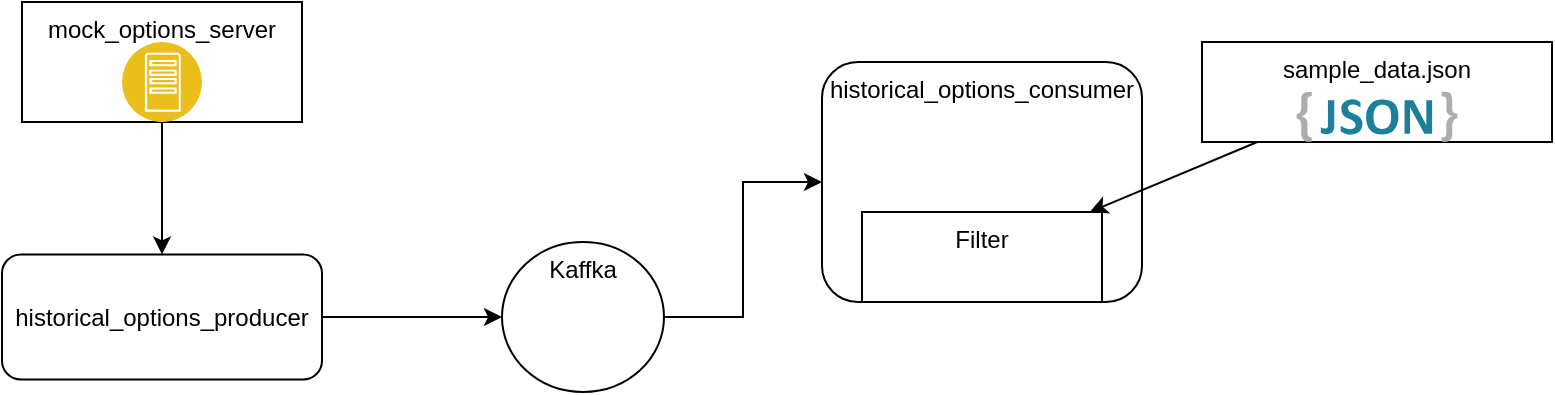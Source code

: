 <mxfile version="24.7.5">
  <diagram name="Page-1" id="dftx-uuitZYyHQWTPwZ1">
    <mxGraphModel dx="1091" dy="674" grid="1" gridSize="10" guides="1" tooltips="1" connect="1" arrows="1" fold="1" page="1" pageScale="1" pageWidth="850" pageHeight="1100" math="0" shadow="0">
      <root>
        <mxCell id="0" />
        <mxCell id="1" parent="0" />
        <mxCell id="N7iIkxwQAjEZ4CynyVp_-5" value="" style="edgeStyle=orthogonalEdgeStyle;rounded=0;orthogonalLoop=1;jettySize=auto;html=1;" parent="1" source="N7iIkxwQAjEZ4CynyVp_-1" target="N7iIkxwQAjEZ4CynyVp_-4" edge="1">
          <mxGeometry relative="1" as="geometry" />
        </mxCell>
        <mxCell id="N7iIkxwQAjEZ4CynyVp_-1" value="historical_options_producer" style="rounded=1;whiteSpace=wrap;html=1;" parent="1" vertex="1">
          <mxGeometry x="70" y="176.25" width="160" height="62.5" as="geometry" />
        </mxCell>
        <mxCell id="N7iIkxwQAjEZ4CynyVp_-3" style="edgeStyle=orthogonalEdgeStyle;rounded=0;orthogonalLoop=1;jettySize=auto;html=1;" parent="1" source="N7iIkxwQAjEZ4CynyVp_-2" target="N7iIkxwQAjEZ4CynyVp_-1" edge="1">
          <mxGeometry relative="1" as="geometry" />
        </mxCell>
        <mxCell id="N7iIkxwQAjEZ4CynyVp_-7" value="" style="edgeStyle=orthogonalEdgeStyle;rounded=0;orthogonalLoop=1;jettySize=auto;html=1;" parent="1" source="N7iIkxwQAjEZ4CynyVp_-4" target="N7iIkxwQAjEZ4CynyVp_-6" edge="1">
          <mxGeometry relative="1" as="geometry" />
        </mxCell>
        <mxCell id="N7iIkxwQAjEZ4CynyVp_-9" value="" style="group;verticalAlign=top;" parent="1" vertex="1" connectable="0">
          <mxGeometry x="480" y="80" width="160" height="120" as="geometry" />
        </mxCell>
        <mxCell id="N7iIkxwQAjEZ4CynyVp_-6" value="historical_options_consumer" style="whiteSpace=wrap;html=1;rounded=1;verticalAlign=top;" parent="N7iIkxwQAjEZ4CynyVp_-9" vertex="1">
          <mxGeometry width="160" height="120" as="geometry" />
        </mxCell>
        <mxCell id="riKjoVnQkgaS7BAT4zAA-10" value="" style="group" vertex="1" connectable="0" parent="N7iIkxwQAjEZ4CynyVp_-9">
          <mxGeometry x="20" y="75" width="120" height="45" as="geometry" />
        </mxCell>
        <mxCell id="N7iIkxwQAjEZ4CynyVp_-8" value="Filter" style="rounded=0;whiteSpace=wrap;html=1;verticalAlign=top;" parent="riKjoVnQkgaS7BAT4zAA-10" vertex="1">
          <mxGeometry width="120" height="45" as="geometry" />
        </mxCell>
        <mxCell id="riKjoVnQkgaS7BAT4zAA-8" value="" style="shape=image;verticalLabelPosition=bottom;labelBackgroundColor=default;verticalAlign=top;aspect=fixed;imageAspect=0;image=https://upload.wikimedia.org/wikipedia/commons/thumb/1/1f/WebAssembly_Logo.svg/1024px-WebAssembly_Logo.svg.png;" vertex="1" parent="riKjoVnQkgaS7BAT4zAA-10">
          <mxGeometry x="45" y="22.5" width="22.5" height="22.5" as="geometry" />
        </mxCell>
        <mxCell id="N7iIkxwQAjEZ4CynyVp_-11" value="" style="rounded=0;orthogonalLoop=1;jettySize=auto;html=1;startArrow=classic;startFill=1;endArrow=none;endFill=0;" parent="1" source="N7iIkxwQAjEZ4CynyVp_-8" target="N7iIkxwQAjEZ4CynyVp_-10" edge="1">
          <mxGeometry relative="1" as="geometry" />
        </mxCell>
        <mxCell id="riKjoVnQkgaS7BAT4zAA-6" value="" style="group" vertex="1" connectable="0" parent="1">
          <mxGeometry x="80" y="50" width="140" height="60" as="geometry" />
        </mxCell>
        <mxCell id="N7iIkxwQAjEZ4CynyVp_-2" value="mock_options_server" style="rounded=0;whiteSpace=wrap;html=1;verticalAlign=top;" parent="riKjoVnQkgaS7BAT4zAA-6" vertex="1">
          <mxGeometry width="140" height="60" as="geometry" />
        </mxCell>
        <mxCell id="riKjoVnQkgaS7BAT4zAA-5" value="" style="image;aspect=fixed;perimeter=ellipsePerimeter;html=1;align=center;shadow=0;dashed=0;fontColor=#4277BB;labelBackgroundColor=default;fontSize=12;spacingTop=3;image=img/lib/ibm/applications/app_server.svg;" vertex="1" parent="riKjoVnQkgaS7BAT4zAA-6">
          <mxGeometry x="50" y="20" width="40" height="40" as="geometry" />
        </mxCell>
        <mxCell id="riKjoVnQkgaS7BAT4zAA-7" value="" style="group" vertex="1" connectable="0" parent="1">
          <mxGeometry x="320" y="170" width="81" height="75" as="geometry" />
        </mxCell>
        <mxCell id="N7iIkxwQAjEZ4CynyVp_-4" value="Kaffka" style="ellipse;whiteSpace=wrap;html=1;rounded=1;verticalAlign=top;" parent="riKjoVnQkgaS7BAT4zAA-7" vertex="1">
          <mxGeometry width="81" height="75" as="geometry" />
        </mxCell>
        <mxCell id="riKjoVnQkgaS7BAT4zAA-4" value="" style="shape=image;verticalLabelPosition=bottom;labelBackgroundColor=default;verticalAlign=top;aspect=fixed;imageAspect=0;image=https://logovectordl.com/wp-content/uploads/2021/05/apache-kafka-logo-vector.png;" vertex="1" parent="riKjoVnQkgaS7BAT4zAA-7">
          <mxGeometry x="12.15" y="29.167" width="52.5" height="29.167" as="geometry" />
        </mxCell>
        <mxCell id="riKjoVnQkgaS7BAT4zAA-12" value="" style="group" vertex="1" connectable="0" parent="1">
          <mxGeometry x="670" y="70" width="175" height="50.0" as="geometry" />
        </mxCell>
        <mxCell id="N7iIkxwQAjEZ4CynyVp_-10" value="sample_data.json" style="rounded=0;whiteSpace=wrap;html=1;verticalAlign=top;" parent="riKjoVnQkgaS7BAT4zAA-12" vertex="1">
          <mxGeometry width="175" height="50" as="geometry" />
        </mxCell>
        <mxCell id="riKjoVnQkgaS7BAT4zAA-11" value="" style="dashed=0;outlineConnect=0;html=1;align=center;labelPosition=center;verticalLabelPosition=bottom;verticalAlign=top;shape=mxgraph.weblogos.json_2" vertex="1" parent="riKjoVnQkgaS7BAT4zAA-12">
          <mxGeometry x="47.3" y="24.8" width="80.4" height="25.2" as="geometry" />
        </mxCell>
      </root>
    </mxGraphModel>
  </diagram>
</mxfile>
